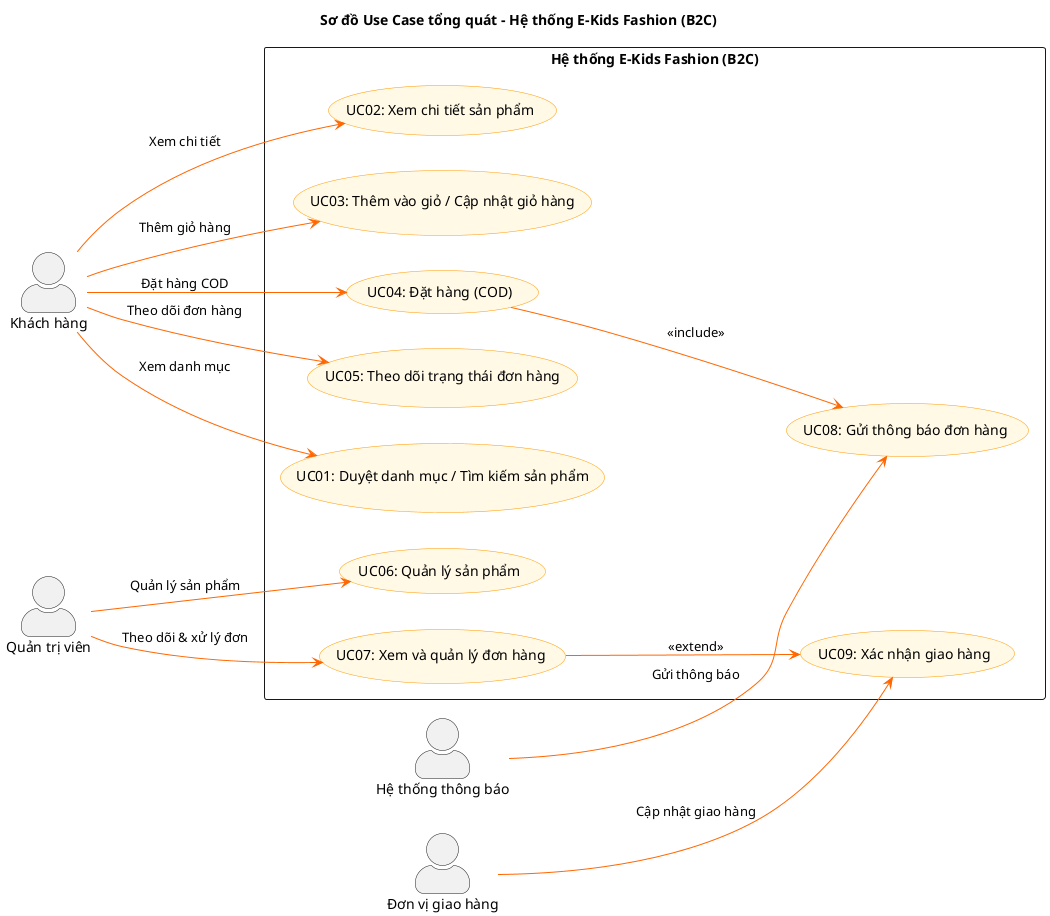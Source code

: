 @startuml
title Sơ đồ Use Case tổng quát – Hệ thống E-Kids Fashion (B2C)
left to right direction
skinparam actorStyle awesome
skinparam usecase {
  BackgroundColor #FFF9E6
  BorderColor #FF9900
  ArrowColor #FF6600
}

actor "Khách hàng" as G
actor "Quản trị viên" as A
actor "Hệ thống thông báo" as NS
actor "Đơn vị giao hàng" as DU

rectangle "Hệ thống E-Kids Fashion (B2C)" {
  usecase "UC01: Duyệt danh mục / Tìm kiếm sản phẩm" as UC01
  usecase "UC02: Xem chi tiết sản phẩm" as UC02
  usecase "UC03: Thêm vào giỏ / Cập nhật giỏ hàng" as UC03
  usecase "UC04: Đặt hàng (COD)" as UC04
  usecase "UC05: Theo dõi trạng thái đơn hàng" as UC05
  usecase "UC06: Quản lý sản phẩm" as UC06
  usecase "UC07: Xem và quản lý đơn hàng" as UC07
  usecase "UC08: Gửi thông báo đơn hàng" as UC08
  usecase "UC09: Xác nhận giao hàng" as UC09
}

'--- Khách hàng (Guest) ---
G --> UC01 : "Xem danh mục"
G --> UC02 : "Xem chi tiết"
G --> UC03 : "Thêm giỏ hàng"
G --> UC04 : "Đặt hàng COD"
G --> UC05 : "Theo dõi đơn hàng"

'--- Quản trị viên (Admin) ---
A --> UC06 : "Quản lý sản phẩm"
A --> UC07 : "Theo dõi & xử lý đơn"

'--- Các hệ thống phụ trợ ---
NS --> UC08 : "Gửi thông báo"
DU --> UC09 : "Cập nhật giao hàng"

'--- Mối quan hệ giữa các Use Case ---
UC04 --> UC08 : <<include>> 
UC07 --> UC09 : <<extend>>

@enduml
